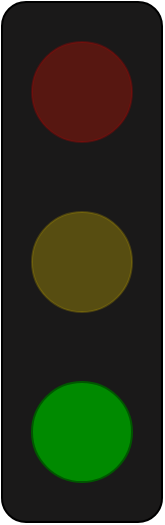 <mxfile version="24.7.17">
  <diagram name="Page-1" id="n66FC4MkFbHkqclilSAl">
    <mxGraphModel dx="1221" dy="599" grid="1" gridSize="10" guides="1" tooltips="1" connect="1" arrows="1" fold="1" page="1" pageScale="1" pageWidth="1169" pageHeight="827" math="0" shadow="0">
      <root>
        <mxCell id="0" />
        <mxCell id="1" parent="0" />
        <mxCell id="y8x_kE83KlBPJohJys4L-1" value="" style="rounded=1;whiteSpace=wrap;html=1;fillColor=#1a1919;" vertex="1" parent="1">
          <mxGeometry x="520" y="80" width="80" height="260" as="geometry" />
        </mxCell>
        <mxCell id="y8x_kE83KlBPJohJys4L-2" value="" style="ellipse;whiteSpace=wrap;html=1;aspect=fixed;fillColor=#e51400;fontColor=#ffffff;strokeColor=#B20000;opacity=30;" vertex="1" parent="1">
          <mxGeometry x="535" y="100" width="50" height="50" as="geometry" />
        </mxCell>
        <mxCell id="y8x_kE83KlBPJohJys4L-3" value="" style="ellipse;whiteSpace=wrap;html=1;aspect=fixed;fillColor=#e3c800;fontColor=#000000;strokeColor=#B09500;opacity=30;" vertex="1" parent="1">
          <mxGeometry x="535" y="185" width="50" height="50" as="geometry" />
        </mxCell>
        <mxCell id="y8x_kE83KlBPJohJys4L-4" value="" style="ellipse;whiteSpace=wrap;html=1;aspect=fixed;fillColor=#008a00;fontColor=#ffffff;strokeColor=#005700;" vertex="1" parent="1">
          <mxGeometry x="535" y="270" width="50" height="50" as="geometry" />
        </mxCell>
      </root>
    </mxGraphModel>
  </diagram>
</mxfile>

